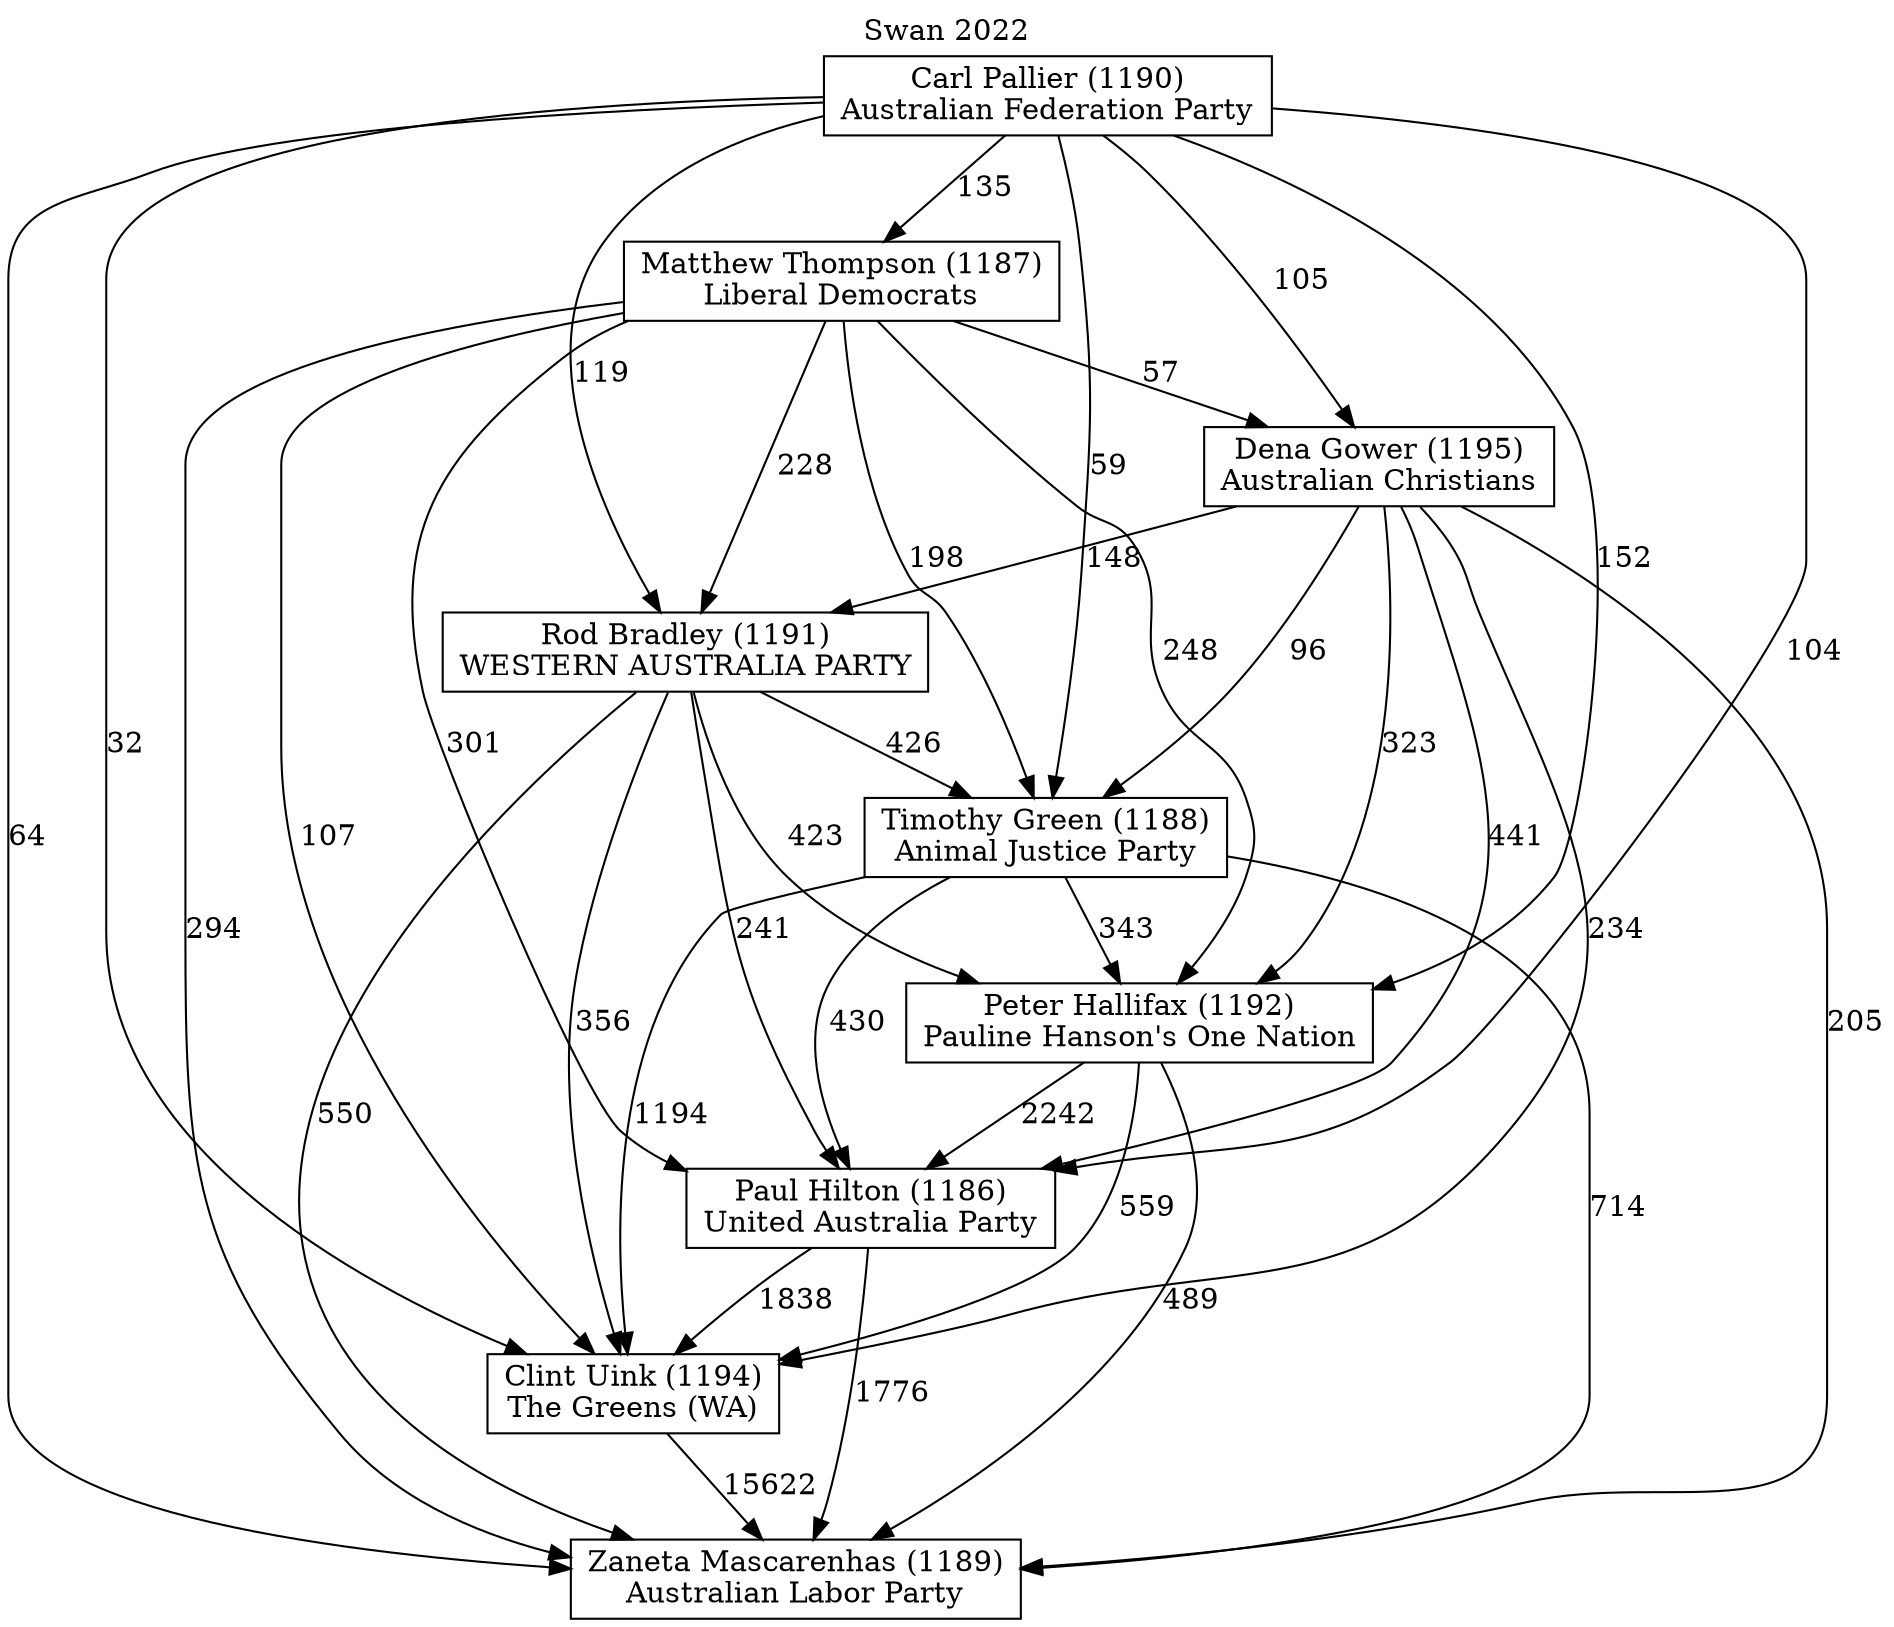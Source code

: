 // House preference flow
digraph "Zaneta Mascarenhas (1189)_Swan_2022" {
	graph [label="Swan 2022" labelloc=t mclimit=10]
	node [shape=box]
	"Peter Hallifax (1192)" [label="Peter Hallifax (1192)
Pauline Hanson's One Nation"]
	"Zaneta Mascarenhas (1189)" [label="Zaneta Mascarenhas (1189)
Australian Labor Party"]
	"Clint Uink (1194)" [label="Clint Uink (1194)
The Greens (WA)"]
	"Matthew Thompson (1187)" [label="Matthew Thompson (1187)
Liberal Democrats"]
	"Carl Pallier (1190)" [label="Carl Pallier (1190)
Australian Federation Party"]
	"Timothy Green (1188)" [label="Timothy Green (1188)
Animal Justice Party"]
	"Dena Gower (1195)" [label="Dena Gower (1195)
Australian Christians"]
	"Paul Hilton (1186)" [label="Paul Hilton (1186)
United Australia Party"]
	"Rod Bradley (1191)" [label="Rod Bradley (1191)
WESTERN AUSTRALIA PARTY"]
	"Carl Pallier (1190)" -> "Clint Uink (1194)" [label=32]
	"Paul Hilton (1186)" -> "Clint Uink (1194)" [label=1838]
	"Matthew Thompson (1187)" -> "Zaneta Mascarenhas (1189)" [label=294]
	"Dena Gower (1195)" -> "Zaneta Mascarenhas (1189)" [label=205]
	"Carl Pallier (1190)" -> "Paul Hilton (1186)" [label=104]
	"Rod Bradley (1191)" -> "Timothy Green (1188)" [label=426]
	"Carl Pallier (1190)" -> "Rod Bradley (1191)" [label=119]
	"Rod Bradley (1191)" -> "Paul Hilton (1186)" [label=241]
	"Timothy Green (1188)" -> "Zaneta Mascarenhas (1189)" [label=714]
	"Peter Hallifax (1192)" -> "Zaneta Mascarenhas (1189)" [label=489]
	"Peter Hallifax (1192)" -> "Paul Hilton (1186)" [label=2242]
	"Dena Gower (1195)" -> "Clint Uink (1194)" [label=234]
	"Dena Gower (1195)" -> "Timothy Green (1188)" [label=96]
	"Timothy Green (1188)" -> "Paul Hilton (1186)" [label=430]
	"Matthew Thompson (1187)" -> "Peter Hallifax (1192)" [label=248]
	"Paul Hilton (1186)" -> "Zaneta Mascarenhas (1189)" [label=1776]
	"Timothy Green (1188)" -> "Peter Hallifax (1192)" [label=343]
	"Dena Gower (1195)" -> "Peter Hallifax (1192)" [label=323]
	"Clint Uink (1194)" -> "Zaneta Mascarenhas (1189)" [label=15622]
	"Matthew Thompson (1187)" -> "Dena Gower (1195)" [label=57]
	"Dena Gower (1195)" -> "Rod Bradley (1191)" [label=148]
	"Carl Pallier (1190)" -> "Dena Gower (1195)" [label=105]
	"Matthew Thompson (1187)" -> "Rod Bradley (1191)" [label=228]
	"Matthew Thompson (1187)" -> "Timothy Green (1188)" [label=198]
	"Matthew Thompson (1187)" -> "Clint Uink (1194)" [label=107]
	"Peter Hallifax (1192)" -> "Clint Uink (1194)" [label=559]
	"Carl Pallier (1190)" -> "Peter Hallifax (1192)" [label=152]
	"Timothy Green (1188)" -> "Clint Uink (1194)" [label=1194]
	"Carl Pallier (1190)" -> "Timothy Green (1188)" [label=59]
	"Rod Bradley (1191)" -> "Clint Uink (1194)" [label=356]
	"Rod Bradley (1191)" -> "Zaneta Mascarenhas (1189)" [label=550]
	"Matthew Thompson (1187)" -> "Paul Hilton (1186)" [label=301]
	"Rod Bradley (1191)" -> "Peter Hallifax (1192)" [label=423]
	"Dena Gower (1195)" -> "Paul Hilton (1186)" [label=441]
	"Carl Pallier (1190)" -> "Zaneta Mascarenhas (1189)" [label=64]
	"Carl Pallier (1190)" -> "Matthew Thompson (1187)" [label=135]
}
